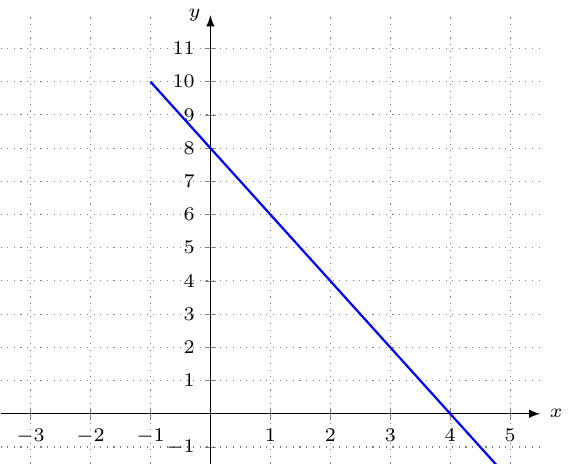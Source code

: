 \documentclass[crop,tikz]{standalone}
\usepackage{pgfplots}
\pgfplotsset{compat=1.16}
\usetikzlibrary{shapes.geometric,positioning}
\begin{document}
  \begin{tikzpicture}[font=\scriptsize]
    \begin{axis}[axis x line=center,axis y line=center,xlabel={$x$},ylabel={$y$},xlabel style={right},ylabel style={left},xmin=-3.5,xmax=5.5,xtick={-3,-2,-1,0,1,2,3,4,5},ymin=-1.5,ymax=12,ytick={-1,0,1,2,3,4,5,6,7,8,9,10,11},axis line style={-latex},major grid style={dotted,gray},grid=major]
      \addplot[mark=none,domain=-1:11,color=blue,thick] {-2*x+8};
    \end{axis}
  \end{tikzpicture}%
\end{document}